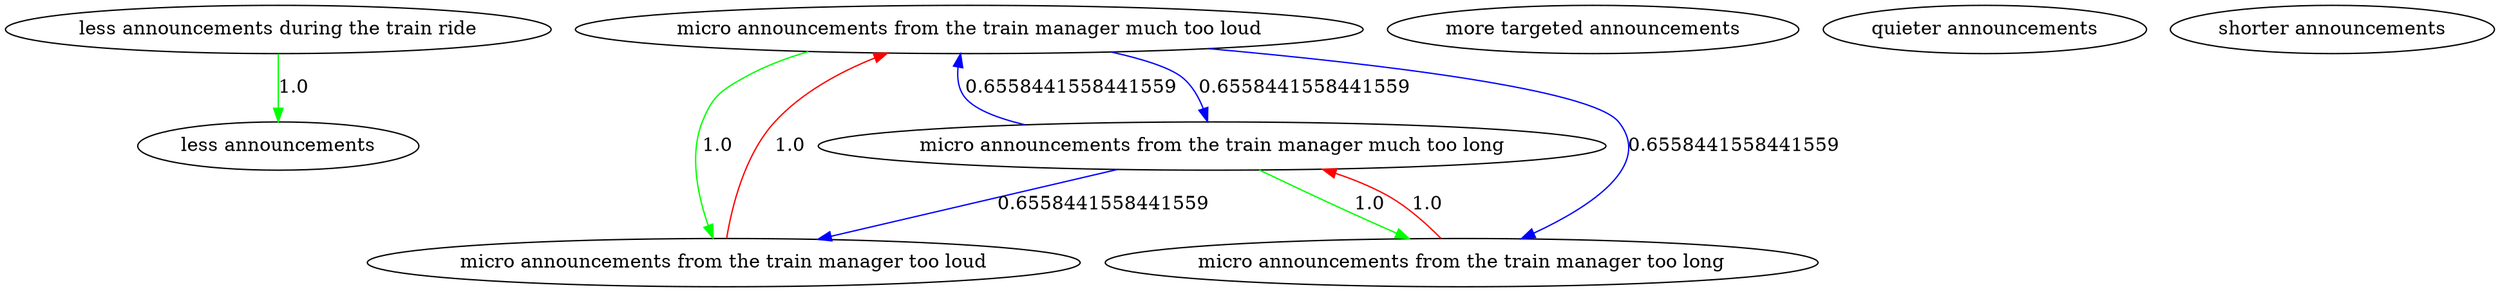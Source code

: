 digraph rawGraph {
"less announcements during the train ride";"less announcements";"micro announcements from the train manager much too loud";"micro announcements from the train manager too loud";"micro announcements from the train manager much too long";"micro announcements from the train manager too long";"more targeted announcements";"quieter announcements";"shorter announcements";"less announcements during the train ride" -> "less announcements" [label=1.0] [color=green]
"micro announcements from the train manager much too loud" -> "micro announcements from the train manager too loud" [label=1.0] [color=green]
"micro announcements from the train manager too loud" -> "micro announcements from the train manager much too loud" [label=1.0] [color=red]
"micro announcements from the train manager much too long" -> "micro announcements from the train manager too long" [label=1.0] [color=green]
"micro announcements from the train manager too long" -> "micro announcements from the train manager much too long" [label=1.0] [color=red]
"micro announcements from the train manager much too loud" -> "micro announcements from the train manager much too long" [label=0.6558441558441559] [color=blue]
"micro announcements from the train manager much too long" -> "micro announcements from the train manager much too loud" [label=0.6558441558441559] [color=blue]
"micro announcements from the train manager much too loud" -> "micro announcements from the train manager too long" [label=0.6558441558441559] [color=blue]
"micro announcements from the train manager much too long" -> "micro announcements from the train manager too loud" [label=0.6558441558441559] [color=blue]
}